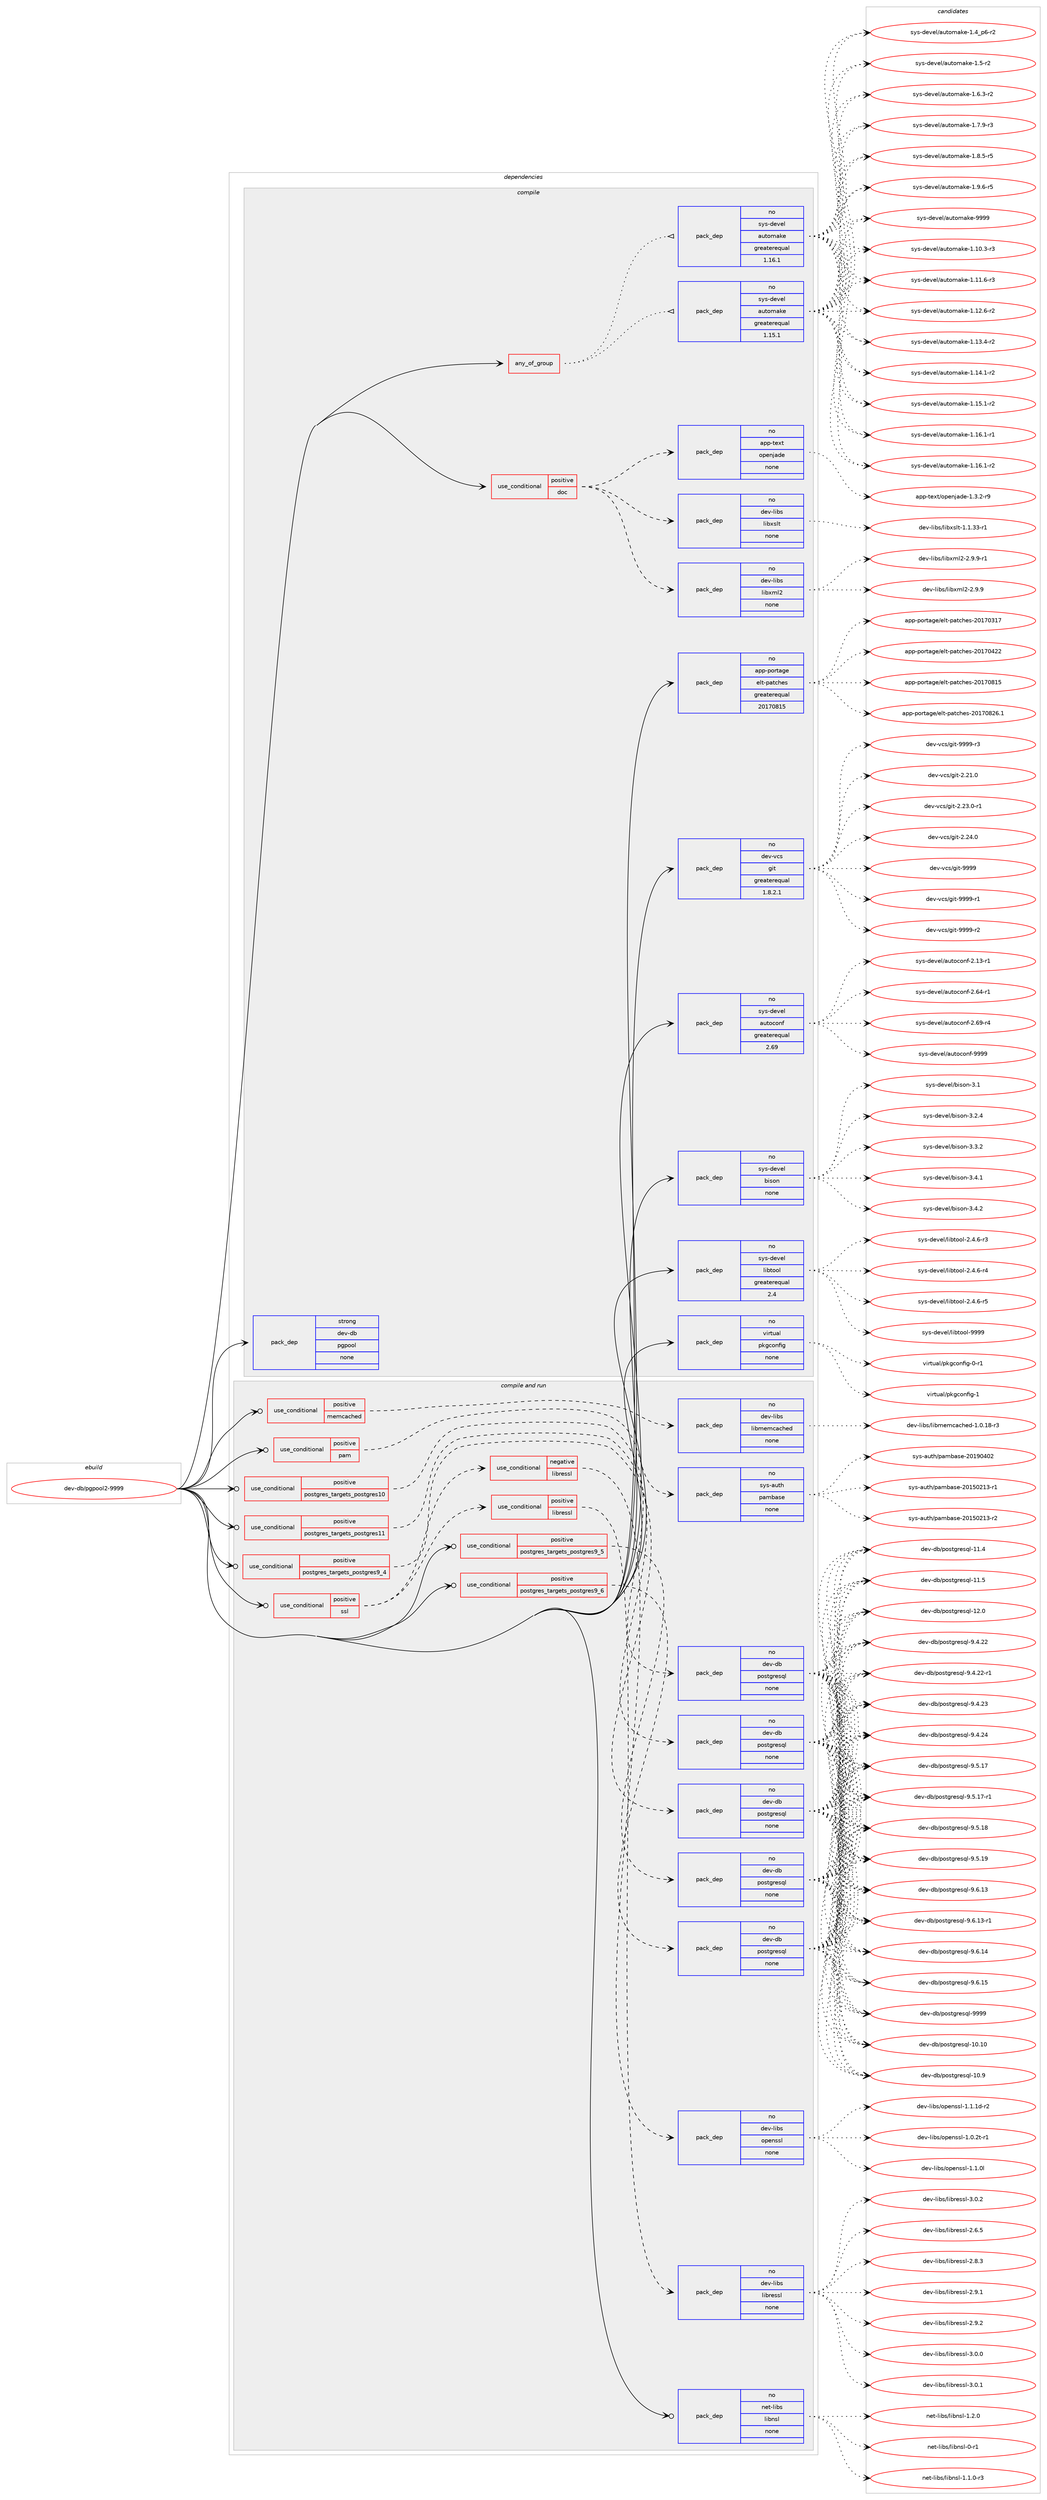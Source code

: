 digraph prolog {

# *************
# Graph options
# *************

newrank=true;
concentrate=true;
compound=true;
graph [rankdir=LR,fontname=Helvetica,fontsize=10,ranksep=1.5];#, ranksep=2.5, nodesep=0.2];
edge  [arrowhead=vee];
node  [fontname=Helvetica,fontsize=10];

# **********
# The ebuild
# **********

subgraph cluster_leftcol {
color=gray;
rank=same;
label=<<i>ebuild</i>>;
id [label="dev-db/pgpool2-9999", color=red, width=4, href="../dev-db/pgpool2-9999.svg"];
}

# ****************
# The dependencies
# ****************

subgraph cluster_midcol {
color=gray;
label=<<i>dependencies</i>>;
subgraph cluster_compile {
fillcolor="#eeeeee";
style=filled;
label=<<i>compile</i>>;
subgraph any9360 {
dependency521648 [label=<<TABLE BORDER="0" CELLBORDER="1" CELLSPACING="0" CELLPADDING="4"><TR><TD CELLPADDING="10">any_of_group</TD></TR></TABLE>>, shape=none, color=red];subgraph pack388401 {
dependency521649 [label=<<TABLE BORDER="0" CELLBORDER="1" CELLSPACING="0" CELLPADDING="4" WIDTH="220"><TR><TD ROWSPAN="6" CELLPADDING="30">pack_dep</TD></TR><TR><TD WIDTH="110">no</TD></TR><TR><TD>sys-devel</TD></TR><TR><TD>automake</TD></TR><TR><TD>greaterequal</TD></TR><TR><TD>1.16.1</TD></TR></TABLE>>, shape=none, color=blue];
}
dependency521648:e -> dependency521649:w [weight=20,style="dotted",arrowhead="oinv"];
subgraph pack388402 {
dependency521650 [label=<<TABLE BORDER="0" CELLBORDER="1" CELLSPACING="0" CELLPADDING="4" WIDTH="220"><TR><TD ROWSPAN="6" CELLPADDING="30">pack_dep</TD></TR><TR><TD WIDTH="110">no</TD></TR><TR><TD>sys-devel</TD></TR><TR><TD>automake</TD></TR><TR><TD>greaterequal</TD></TR><TR><TD>1.15.1</TD></TR></TABLE>>, shape=none, color=blue];
}
dependency521648:e -> dependency521650:w [weight=20,style="dotted",arrowhead="oinv"];
}
id:e -> dependency521648:w [weight=20,style="solid",arrowhead="vee"];
subgraph cond123530 {
dependency521651 [label=<<TABLE BORDER="0" CELLBORDER="1" CELLSPACING="0" CELLPADDING="4"><TR><TD ROWSPAN="3" CELLPADDING="10">use_conditional</TD></TR><TR><TD>positive</TD></TR><TR><TD>doc</TD></TR></TABLE>>, shape=none, color=red];
subgraph pack388403 {
dependency521652 [label=<<TABLE BORDER="0" CELLBORDER="1" CELLSPACING="0" CELLPADDING="4" WIDTH="220"><TR><TD ROWSPAN="6" CELLPADDING="30">pack_dep</TD></TR><TR><TD WIDTH="110">no</TD></TR><TR><TD>app-text</TD></TR><TR><TD>openjade</TD></TR><TR><TD>none</TD></TR><TR><TD></TD></TR></TABLE>>, shape=none, color=blue];
}
dependency521651:e -> dependency521652:w [weight=20,style="dashed",arrowhead="vee"];
subgraph pack388404 {
dependency521653 [label=<<TABLE BORDER="0" CELLBORDER="1" CELLSPACING="0" CELLPADDING="4" WIDTH="220"><TR><TD ROWSPAN="6" CELLPADDING="30">pack_dep</TD></TR><TR><TD WIDTH="110">no</TD></TR><TR><TD>dev-libs</TD></TR><TR><TD>libxml2</TD></TR><TR><TD>none</TD></TR><TR><TD></TD></TR></TABLE>>, shape=none, color=blue];
}
dependency521651:e -> dependency521653:w [weight=20,style="dashed",arrowhead="vee"];
subgraph pack388405 {
dependency521654 [label=<<TABLE BORDER="0" CELLBORDER="1" CELLSPACING="0" CELLPADDING="4" WIDTH="220"><TR><TD ROWSPAN="6" CELLPADDING="30">pack_dep</TD></TR><TR><TD WIDTH="110">no</TD></TR><TR><TD>dev-libs</TD></TR><TR><TD>libxslt</TD></TR><TR><TD>none</TD></TR><TR><TD></TD></TR></TABLE>>, shape=none, color=blue];
}
dependency521651:e -> dependency521654:w [weight=20,style="dashed",arrowhead="vee"];
}
id:e -> dependency521651:w [weight=20,style="solid",arrowhead="vee"];
subgraph pack388406 {
dependency521655 [label=<<TABLE BORDER="0" CELLBORDER="1" CELLSPACING="0" CELLPADDING="4" WIDTH="220"><TR><TD ROWSPAN="6" CELLPADDING="30">pack_dep</TD></TR><TR><TD WIDTH="110">no</TD></TR><TR><TD>app-portage</TD></TR><TR><TD>elt-patches</TD></TR><TR><TD>greaterequal</TD></TR><TR><TD>20170815</TD></TR></TABLE>>, shape=none, color=blue];
}
id:e -> dependency521655:w [weight=20,style="solid",arrowhead="vee"];
subgraph pack388407 {
dependency521656 [label=<<TABLE BORDER="0" CELLBORDER="1" CELLSPACING="0" CELLPADDING="4" WIDTH="220"><TR><TD ROWSPAN="6" CELLPADDING="30">pack_dep</TD></TR><TR><TD WIDTH="110">no</TD></TR><TR><TD>dev-vcs</TD></TR><TR><TD>git</TD></TR><TR><TD>greaterequal</TD></TR><TR><TD>1.8.2.1</TD></TR></TABLE>>, shape=none, color=blue];
}
id:e -> dependency521656:w [weight=20,style="solid",arrowhead="vee"];
subgraph pack388408 {
dependency521657 [label=<<TABLE BORDER="0" CELLBORDER="1" CELLSPACING="0" CELLPADDING="4" WIDTH="220"><TR><TD ROWSPAN="6" CELLPADDING="30">pack_dep</TD></TR><TR><TD WIDTH="110">no</TD></TR><TR><TD>sys-devel</TD></TR><TR><TD>autoconf</TD></TR><TR><TD>greaterequal</TD></TR><TR><TD>2.69</TD></TR></TABLE>>, shape=none, color=blue];
}
id:e -> dependency521657:w [weight=20,style="solid",arrowhead="vee"];
subgraph pack388409 {
dependency521658 [label=<<TABLE BORDER="0" CELLBORDER="1" CELLSPACING="0" CELLPADDING="4" WIDTH="220"><TR><TD ROWSPAN="6" CELLPADDING="30">pack_dep</TD></TR><TR><TD WIDTH="110">no</TD></TR><TR><TD>sys-devel</TD></TR><TR><TD>bison</TD></TR><TR><TD>none</TD></TR><TR><TD></TD></TR></TABLE>>, shape=none, color=blue];
}
id:e -> dependency521658:w [weight=20,style="solid",arrowhead="vee"];
subgraph pack388410 {
dependency521659 [label=<<TABLE BORDER="0" CELLBORDER="1" CELLSPACING="0" CELLPADDING="4" WIDTH="220"><TR><TD ROWSPAN="6" CELLPADDING="30">pack_dep</TD></TR><TR><TD WIDTH="110">no</TD></TR><TR><TD>sys-devel</TD></TR><TR><TD>libtool</TD></TR><TR><TD>greaterequal</TD></TR><TR><TD>2.4</TD></TR></TABLE>>, shape=none, color=blue];
}
id:e -> dependency521659:w [weight=20,style="solid",arrowhead="vee"];
subgraph pack388411 {
dependency521660 [label=<<TABLE BORDER="0" CELLBORDER="1" CELLSPACING="0" CELLPADDING="4" WIDTH="220"><TR><TD ROWSPAN="6" CELLPADDING="30">pack_dep</TD></TR><TR><TD WIDTH="110">no</TD></TR><TR><TD>virtual</TD></TR><TR><TD>pkgconfig</TD></TR><TR><TD>none</TD></TR><TR><TD></TD></TR></TABLE>>, shape=none, color=blue];
}
id:e -> dependency521660:w [weight=20,style="solid",arrowhead="vee"];
subgraph pack388412 {
dependency521661 [label=<<TABLE BORDER="0" CELLBORDER="1" CELLSPACING="0" CELLPADDING="4" WIDTH="220"><TR><TD ROWSPAN="6" CELLPADDING="30">pack_dep</TD></TR><TR><TD WIDTH="110">strong</TD></TR><TR><TD>dev-db</TD></TR><TR><TD>pgpool</TD></TR><TR><TD>none</TD></TR><TR><TD></TD></TR></TABLE>>, shape=none, color=blue];
}
id:e -> dependency521661:w [weight=20,style="solid",arrowhead="vee"];
}
subgraph cluster_compileandrun {
fillcolor="#eeeeee";
style=filled;
label=<<i>compile and run</i>>;
subgraph cond123531 {
dependency521662 [label=<<TABLE BORDER="0" CELLBORDER="1" CELLSPACING="0" CELLPADDING="4"><TR><TD ROWSPAN="3" CELLPADDING="10">use_conditional</TD></TR><TR><TD>positive</TD></TR><TR><TD>memcached</TD></TR></TABLE>>, shape=none, color=red];
subgraph pack388413 {
dependency521663 [label=<<TABLE BORDER="0" CELLBORDER="1" CELLSPACING="0" CELLPADDING="4" WIDTH="220"><TR><TD ROWSPAN="6" CELLPADDING="30">pack_dep</TD></TR><TR><TD WIDTH="110">no</TD></TR><TR><TD>dev-libs</TD></TR><TR><TD>libmemcached</TD></TR><TR><TD>none</TD></TR><TR><TD></TD></TR></TABLE>>, shape=none, color=blue];
}
dependency521662:e -> dependency521663:w [weight=20,style="dashed",arrowhead="vee"];
}
id:e -> dependency521662:w [weight=20,style="solid",arrowhead="odotvee"];
subgraph cond123532 {
dependency521664 [label=<<TABLE BORDER="0" CELLBORDER="1" CELLSPACING="0" CELLPADDING="4"><TR><TD ROWSPAN="3" CELLPADDING="10">use_conditional</TD></TR><TR><TD>positive</TD></TR><TR><TD>pam</TD></TR></TABLE>>, shape=none, color=red];
subgraph pack388414 {
dependency521665 [label=<<TABLE BORDER="0" CELLBORDER="1" CELLSPACING="0" CELLPADDING="4" WIDTH="220"><TR><TD ROWSPAN="6" CELLPADDING="30">pack_dep</TD></TR><TR><TD WIDTH="110">no</TD></TR><TR><TD>sys-auth</TD></TR><TR><TD>pambase</TD></TR><TR><TD>none</TD></TR><TR><TD></TD></TR></TABLE>>, shape=none, color=blue];
}
dependency521664:e -> dependency521665:w [weight=20,style="dashed",arrowhead="vee"];
}
id:e -> dependency521664:w [weight=20,style="solid",arrowhead="odotvee"];
subgraph cond123533 {
dependency521666 [label=<<TABLE BORDER="0" CELLBORDER="1" CELLSPACING="0" CELLPADDING="4"><TR><TD ROWSPAN="3" CELLPADDING="10">use_conditional</TD></TR><TR><TD>positive</TD></TR><TR><TD>postgres_targets_postgres10</TD></TR></TABLE>>, shape=none, color=red];
subgraph pack388415 {
dependency521667 [label=<<TABLE BORDER="0" CELLBORDER="1" CELLSPACING="0" CELLPADDING="4" WIDTH="220"><TR><TD ROWSPAN="6" CELLPADDING="30">pack_dep</TD></TR><TR><TD WIDTH="110">no</TD></TR><TR><TD>dev-db</TD></TR><TR><TD>postgresql</TD></TR><TR><TD>none</TD></TR><TR><TD></TD></TR></TABLE>>, shape=none, color=blue];
}
dependency521666:e -> dependency521667:w [weight=20,style="dashed",arrowhead="vee"];
}
id:e -> dependency521666:w [weight=20,style="solid",arrowhead="odotvee"];
subgraph cond123534 {
dependency521668 [label=<<TABLE BORDER="0" CELLBORDER="1" CELLSPACING="0" CELLPADDING="4"><TR><TD ROWSPAN="3" CELLPADDING="10">use_conditional</TD></TR><TR><TD>positive</TD></TR><TR><TD>postgres_targets_postgres11</TD></TR></TABLE>>, shape=none, color=red];
subgraph pack388416 {
dependency521669 [label=<<TABLE BORDER="0" CELLBORDER="1" CELLSPACING="0" CELLPADDING="4" WIDTH="220"><TR><TD ROWSPAN="6" CELLPADDING="30">pack_dep</TD></TR><TR><TD WIDTH="110">no</TD></TR><TR><TD>dev-db</TD></TR><TR><TD>postgresql</TD></TR><TR><TD>none</TD></TR><TR><TD></TD></TR></TABLE>>, shape=none, color=blue];
}
dependency521668:e -> dependency521669:w [weight=20,style="dashed",arrowhead="vee"];
}
id:e -> dependency521668:w [weight=20,style="solid",arrowhead="odotvee"];
subgraph cond123535 {
dependency521670 [label=<<TABLE BORDER="0" CELLBORDER="1" CELLSPACING="0" CELLPADDING="4"><TR><TD ROWSPAN="3" CELLPADDING="10">use_conditional</TD></TR><TR><TD>positive</TD></TR><TR><TD>postgres_targets_postgres9_4</TD></TR></TABLE>>, shape=none, color=red];
subgraph pack388417 {
dependency521671 [label=<<TABLE BORDER="0" CELLBORDER="1" CELLSPACING="0" CELLPADDING="4" WIDTH="220"><TR><TD ROWSPAN="6" CELLPADDING="30">pack_dep</TD></TR><TR><TD WIDTH="110">no</TD></TR><TR><TD>dev-db</TD></TR><TR><TD>postgresql</TD></TR><TR><TD>none</TD></TR><TR><TD></TD></TR></TABLE>>, shape=none, color=blue];
}
dependency521670:e -> dependency521671:w [weight=20,style="dashed",arrowhead="vee"];
}
id:e -> dependency521670:w [weight=20,style="solid",arrowhead="odotvee"];
subgraph cond123536 {
dependency521672 [label=<<TABLE BORDER="0" CELLBORDER="1" CELLSPACING="0" CELLPADDING="4"><TR><TD ROWSPAN="3" CELLPADDING="10">use_conditional</TD></TR><TR><TD>positive</TD></TR><TR><TD>postgres_targets_postgres9_5</TD></TR></TABLE>>, shape=none, color=red];
subgraph pack388418 {
dependency521673 [label=<<TABLE BORDER="0" CELLBORDER="1" CELLSPACING="0" CELLPADDING="4" WIDTH="220"><TR><TD ROWSPAN="6" CELLPADDING="30">pack_dep</TD></TR><TR><TD WIDTH="110">no</TD></TR><TR><TD>dev-db</TD></TR><TR><TD>postgresql</TD></TR><TR><TD>none</TD></TR><TR><TD></TD></TR></TABLE>>, shape=none, color=blue];
}
dependency521672:e -> dependency521673:w [weight=20,style="dashed",arrowhead="vee"];
}
id:e -> dependency521672:w [weight=20,style="solid",arrowhead="odotvee"];
subgraph cond123537 {
dependency521674 [label=<<TABLE BORDER="0" CELLBORDER="1" CELLSPACING="0" CELLPADDING="4"><TR><TD ROWSPAN="3" CELLPADDING="10">use_conditional</TD></TR><TR><TD>positive</TD></TR><TR><TD>postgres_targets_postgres9_6</TD></TR></TABLE>>, shape=none, color=red];
subgraph pack388419 {
dependency521675 [label=<<TABLE BORDER="0" CELLBORDER="1" CELLSPACING="0" CELLPADDING="4" WIDTH="220"><TR><TD ROWSPAN="6" CELLPADDING="30">pack_dep</TD></TR><TR><TD WIDTH="110">no</TD></TR><TR><TD>dev-db</TD></TR><TR><TD>postgresql</TD></TR><TR><TD>none</TD></TR><TR><TD></TD></TR></TABLE>>, shape=none, color=blue];
}
dependency521674:e -> dependency521675:w [weight=20,style="dashed",arrowhead="vee"];
}
id:e -> dependency521674:w [weight=20,style="solid",arrowhead="odotvee"];
subgraph cond123538 {
dependency521676 [label=<<TABLE BORDER="0" CELLBORDER="1" CELLSPACING="0" CELLPADDING="4"><TR><TD ROWSPAN="3" CELLPADDING="10">use_conditional</TD></TR><TR><TD>positive</TD></TR><TR><TD>ssl</TD></TR></TABLE>>, shape=none, color=red];
subgraph cond123539 {
dependency521677 [label=<<TABLE BORDER="0" CELLBORDER="1" CELLSPACING="0" CELLPADDING="4"><TR><TD ROWSPAN="3" CELLPADDING="10">use_conditional</TD></TR><TR><TD>negative</TD></TR><TR><TD>libressl</TD></TR></TABLE>>, shape=none, color=red];
subgraph pack388420 {
dependency521678 [label=<<TABLE BORDER="0" CELLBORDER="1" CELLSPACING="0" CELLPADDING="4" WIDTH="220"><TR><TD ROWSPAN="6" CELLPADDING="30">pack_dep</TD></TR><TR><TD WIDTH="110">no</TD></TR><TR><TD>dev-libs</TD></TR><TR><TD>openssl</TD></TR><TR><TD>none</TD></TR><TR><TD></TD></TR></TABLE>>, shape=none, color=blue];
}
dependency521677:e -> dependency521678:w [weight=20,style="dashed",arrowhead="vee"];
}
dependency521676:e -> dependency521677:w [weight=20,style="dashed",arrowhead="vee"];
subgraph cond123540 {
dependency521679 [label=<<TABLE BORDER="0" CELLBORDER="1" CELLSPACING="0" CELLPADDING="4"><TR><TD ROWSPAN="3" CELLPADDING="10">use_conditional</TD></TR><TR><TD>positive</TD></TR><TR><TD>libressl</TD></TR></TABLE>>, shape=none, color=red];
subgraph pack388421 {
dependency521680 [label=<<TABLE BORDER="0" CELLBORDER="1" CELLSPACING="0" CELLPADDING="4" WIDTH="220"><TR><TD ROWSPAN="6" CELLPADDING="30">pack_dep</TD></TR><TR><TD WIDTH="110">no</TD></TR><TR><TD>dev-libs</TD></TR><TR><TD>libressl</TD></TR><TR><TD>none</TD></TR><TR><TD></TD></TR></TABLE>>, shape=none, color=blue];
}
dependency521679:e -> dependency521680:w [weight=20,style="dashed",arrowhead="vee"];
}
dependency521676:e -> dependency521679:w [weight=20,style="dashed",arrowhead="vee"];
}
id:e -> dependency521676:w [weight=20,style="solid",arrowhead="odotvee"];
subgraph pack388422 {
dependency521681 [label=<<TABLE BORDER="0" CELLBORDER="1" CELLSPACING="0" CELLPADDING="4" WIDTH="220"><TR><TD ROWSPAN="6" CELLPADDING="30">pack_dep</TD></TR><TR><TD WIDTH="110">no</TD></TR><TR><TD>net-libs</TD></TR><TR><TD>libnsl</TD></TR><TR><TD>none</TD></TR><TR><TD></TD></TR></TABLE>>, shape=none, color=blue];
}
id:e -> dependency521681:w [weight=20,style="solid",arrowhead="odotvee"];
}
subgraph cluster_run {
fillcolor="#eeeeee";
style=filled;
label=<<i>run</i>>;
}
}

# **************
# The candidates
# **************

subgraph cluster_choices {
rank=same;
color=gray;
label=<<i>candidates</i>>;

subgraph choice388401 {
color=black;
nodesep=1;
choice11512111545100101118101108479711711611110997107101454946494846514511451 [label="sys-devel/automake-1.10.3-r3", color=red, width=4,href="../sys-devel/automake-1.10.3-r3.svg"];
choice11512111545100101118101108479711711611110997107101454946494946544511451 [label="sys-devel/automake-1.11.6-r3", color=red, width=4,href="../sys-devel/automake-1.11.6-r3.svg"];
choice11512111545100101118101108479711711611110997107101454946495046544511450 [label="sys-devel/automake-1.12.6-r2", color=red, width=4,href="../sys-devel/automake-1.12.6-r2.svg"];
choice11512111545100101118101108479711711611110997107101454946495146524511450 [label="sys-devel/automake-1.13.4-r2", color=red, width=4,href="../sys-devel/automake-1.13.4-r2.svg"];
choice11512111545100101118101108479711711611110997107101454946495246494511450 [label="sys-devel/automake-1.14.1-r2", color=red, width=4,href="../sys-devel/automake-1.14.1-r2.svg"];
choice11512111545100101118101108479711711611110997107101454946495346494511450 [label="sys-devel/automake-1.15.1-r2", color=red, width=4,href="../sys-devel/automake-1.15.1-r2.svg"];
choice11512111545100101118101108479711711611110997107101454946495446494511449 [label="sys-devel/automake-1.16.1-r1", color=red, width=4,href="../sys-devel/automake-1.16.1-r1.svg"];
choice11512111545100101118101108479711711611110997107101454946495446494511450 [label="sys-devel/automake-1.16.1-r2", color=red, width=4,href="../sys-devel/automake-1.16.1-r2.svg"];
choice115121115451001011181011084797117116111109971071014549465295112544511450 [label="sys-devel/automake-1.4_p6-r2", color=red, width=4,href="../sys-devel/automake-1.4_p6-r2.svg"];
choice11512111545100101118101108479711711611110997107101454946534511450 [label="sys-devel/automake-1.5-r2", color=red, width=4,href="../sys-devel/automake-1.5-r2.svg"];
choice115121115451001011181011084797117116111109971071014549465446514511450 [label="sys-devel/automake-1.6.3-r2", color=red, width=4,href="../sys-devel/automake-1.6.3-r2.svg"];
choice115121115451001011181011084797117116111109971071014549465546574511451 [label="sys-devel/automake-1.7.9-r3", color=red, width=4,href="../sys-devel/automake-1.7.9-r3.svg"];
choice115121115451001011181011084797117116111109971071014549465646534511453 [label="sys-devel/automake-1.8.5-r5", color=red, width=4,href="../sys-devel/automake-1.8.5-r5.svg"];
choice115121115451001011181011084797117116111109971071014549465746544511453 [label="sys-devel/automake-1.9.6-r5", color=red, width=4,href="../sys-devel/automake-1.9.6-r5.svg"];
choice115121115451001011181011084797117116111109971071014557575757 [label="sys-devel/automake-9999", color=red, width=4,href="../sys-devel/automake-9999.svg"];
dependency521649:e -> choice11512111545100101118101108479711711611110997107101454946494846514511451:w [style=dotted,weight="100"];
dependency521649:e -> choice11512111545100101118101108479711711611110997107101454946494946544511451:w [style=dotted,weight="100"];
dependency521649:e -> choice11512111545100101118101108479711711611110997107101454946495046544511450:w [style=dotted,weight="100"];
dependency521649:e -> choice11512111545100101118101108479711711611110997107101454946495146524511450:w [style=dotted,weight="100"];
dependency521649:e -> choice11512111545100101118101108479711711611110997107101454946495246494511450:w [style=dotted,weight="100"];
dependency521649:e -> choice11512111545100101118101108479711711611110997107101454946495346494511450:w [style=dotted,weight="100"];
dependency521649:e -> choice11512111545100101118101108479711711611110997107101454946495446494511449:w [style=dotted,weight="100"];
dependency521649:e -> choice11512111545100101118101108479711711611110997107101454946495446494511450:w [style=dotted,weight="100"];
dependency521649:e -> choice115121115451001011181011084797117116111109971071014549465295112544511450:w [style=dotted,weight="100"];
dependency521649:e -> choice11512111545100101118101108479711711611110997107101454946534511450:w [style=dotted,weight="100"];
dependency521649:e -> choice115121115451001011181011084797117116111109971071014549465446514511450:w [style=dotted,weight="100"];
dependency521649:e -> choice115121115451001011181011084797117116111109971071014549465546574511451:w [style=dotted,weight="100"];
dependency521649:e -> choice115121115451001011181011084797117116111109971071014549465646534511453:w [style=dotted,weight="100"];
dependency521649:e -> choice115121115451001011181011084797117116111109971071014549465746544511453:w [style=dotted,weight="100"];
dependency521649:e -> choice115121115451001011181011084797117116111109971071014557575757:w [style=dotted,weight="100"];
}
subgraph choice388402 {
color=black;
nodesep=1;
choice11512111545100101118101108479711711611110997107101454946494846514511451 [label="sys-devel/automake-1.10.3-r3", color=red, width=4,href="../sys-devel/automake-1.10.3-r3.svg"];
choice11512111545100101118101108479711711611110997107101454946494946544511451 [label="sys-devel/automake-1.11.6-r3", color=red, width=4,href="../sys-devel/automake-1.11.6-r3.svg"];
choice11512111545100101118101108479711711611110997107101454946495046544511450 [label="sys-devel/automake-1.12.6-r2", color=red, width=4,href="../sys-devel/automake-1.12.6-r2.svg"];
choice11512111545100101118101108479711711611110997107101454946495146524511450 [label="sys-devel/automake-1.13.4-r2", color=red, width=4,href="../sys-devel/automake-1.13.4-r2.svg"];
choice11512111545100101118101108479711711611110997107101454946495246494511450 [label="sys-devel/automake-1.14.1-r2", color=red, width=4,href="../sys-devel/automake-1.14.1-r2.svg"];
choice11512111545100101118101108479711711611110997107101454946495346494511450 [label="sys-devel/automake-1.15.1-r2", color=red, width=4,href="../sys-devel/automake-1.15.1-r2.svg"];
choice11512111545100101118101108479711711611110997107101454946495446494511449 [label="sys-devel/automake-1.16.1-r1", color=red, width=4,href="../sys-devel/automake-1.16.1-r1.svg"];
choice11512111545100101118101108479711711611110997107101454946495446494511450 [label="sys-devel/automake-1.16.1-r2", color=red, width=4,href="../sys-devel/automake-1.16.1-r2.svg"];
choice115121115451001011181011084797117116111109971071014549465295112544511450 [label="sys-devel/automake-1.4_p6-r2", color=red, width=4,href="../sys-devel/automake-1.4_p6-r2.svg"];
choice11512111545100101118101108479711711611110997107101454946534511450 [label="sys-devel/automake-1.5-r2", color=red, width=4,href="../sys-devel/automake-1.5-r2.svg"];
choice115121115451001011181011084797117116111109971071014549465446514511450 [label="sys-devel/automake-1.6.3-r2", color=red, width=4,href="../sys-devel/automake-1.6.3-r2.svg"];
choice115121115451001011181011084797117116111109971071014549465546574511451 [label="sys-devel/automake-1.7.9-r3", color=red, width=4,href="../sys-devel/automake-1.7.9-r3.svg"];
choice115121115451001011181011084797117116111109971071014549465646534511453 [label="sys-devel/automake-1.8.5-r5", color=red, width=4,href="../sys-devel/automake-1.8.5-r5.svg"];
choice115121115451001011181011084797117116111109971071014549465746544511453 [label="sys-devel/automake-1.9.6-r5", color=red, width=4,href="../sys-devel/automake-1.9.6-r5.svg"];
choice115121115451001011181011084797117116111109971071014557575757 [label="sys-devel/automake-9999", color=red, width=4,href="../sys-devel/automake-9999.svg"];
dependency521650:e -> choice11512111545100101118101108479711711611110997107101454946494846514511451:w [style=dotted,weight="100"];
dependency521650:e -> choice11512111545100101118101108479711711611110997107101454946494946544511451:w [style=dotted,weight="100"];
dependency521650:e -> choice11512111545100101118101108479711711611110997107101454946495046544511450:w [style=dotted,weight="100"];
dependency521650:e -> choice11512111545100101118101108479711711611110997107101454946495146524511450:w [style=dotted,weight="100"];
dependency521650:e -> choice11512111545100101118101108479711711611110997107101454946495246494511450:w [style=dotted,weight="100"];
dependency521650:e -> choice11512111545100101118101108479711711611110997107101454946495346494511450:w [style=dotted,weight="100"];
dependency521650:e -> choice11512111545100101118101108479711711611110997107101454946495446494511449:w [style=dotted,weight="100"];
dependency521650:e -> choice11512111545100101118101108479711711611110997107101454946495446494511450:w [style=dotted,weight="100"];
dependency521650:e -> choice115121115451001011181011084797117116111109971071014549465295112544511450:w [style=dotted,weight="100"];
dependency521650:e -> choice11512111545100101118101108479711711611110997107101454946534511450:w [style=dotted,weight="100"];
dependency521650:e -> choice115121115451001011181011084797117116111109971071014549465446514511450:w [style=dotted,weight="100"];
dependency521650:e -> choice115121115451001011181011084797117116111109971071014549465546574511451:w [style=dotted,weight="100"];
dependency521650:e -> choice115121115451001011181011084797117116111109971071014549465646534511453:w [style=dotted,weight="100"];
dependency521650:e -> choice115121115451001011181011084797117116111109971071014549465746544511453:w [style=dotted,weight="100"];
dependency521650:e -> choice115121115451001011181011084797117116111109971071014557575757:w [style=dotted,weight="100"];
}
subgraph choice388403 {
color=black;
nodesep=1;
choice971121124511610112011647111112101110106971001014549465146504511457 [label="app-text/openjade-1.3.2-r9", color=red, width=4,href="../app-text/openjade-1.3.2-r9.svg"];
dependency521652:e -> choice971121124511610112011647111112101110106971001014549465146504511457:w [style=dotted,weight="100"];
}
subgraph choice388404 {
color=black;
nodesep=1;
choice1001011184510810598115471081059812010910850455046574657 [label="dev-libs/libxml2-2.9.9", color=red, width=4,href="../dev-libs/libxml2-2.9.9.svg"];
choice10010111845108105981154710810598120109108504550465746574511449 [label="dev-libs/libxml2-2.9.9-r1", color=red, width=4,href="../dev-libs/libxml2-2.9.9-r1.svg"];
dependency521653:e -> choice1001011184510810598115471081059812010910850455046574657:w [style=dotted,weight="100"];
dependency521653:e -> choice10010111845108105981154710810598120109108504550465746574511449:w [style=dotted,weight="100"];
}
subgraph choice388405 {
color=black;
nodesep=1;
choice10010111845108105981154710810598120115108116454946494651514511449 [label="dev-libs/libxslt-1.1.33-r1", color=red, width=4,href="../dev-libs/libxslt-1.1.33-r1.svg"];
dependency521654:e -> choice10010111845108105981154710810598120115108116454946494651514511449:w [style=dotted,weight="100"];
}
subgraph choice388406 {
color=black;
nodesep=1;
choice97112112451121111141169710310147101108116451129711699104101115455048495548514955 [label="app-portage/elt-patches-20170317", color=red, width=4,href="../app-portage/elt-patches-20170317.svg"];
choice97112112451121111141169710310147101108116451129711699104101115455048495548525050 [label="app-portage/elt-patches-20170422", color=red, width=4,href="../app-portage/elt-patches-20170422.svg"];
choice97112112451121111141169710310147101108116451129711699104101115455048495548564953 [label="app-portage/elt-patches-20170815", color=red, width=4,href="../app-portage/elt-patches-20170815.svg"];
choice971121124511211111411697103101471011081164511297116991041011154550484955485650544649 [label="app-portage/elt-patches-20170826.1", color=red, width=4,href="../app-portage/elt-patches-20170826.1.svg"];
dependency521655:e -> choice97112112451121111141169710310147101108116451129711699104101115455048495548514955:w [style=dotted,weight="100"];
dependency521655:e -> choice97112112451121111141169710310147101108116451129711699104101115455048495548525050:w [style=dotted,weight="100"];
dependency521655:e -> choice97112112451121111141169710310147101108116451129711699104101115455048495548564953:w [style=dotted,weight="100"];
dependency521655:e -> choice971121124511211111411697103101471011081164511297116991041011154550484955485650544649:w [style=dotted,weight="100"];
}
subgraph choice388407 {
color=black;
nodesep=1;
choice10010111845118991154710310511645504650494648 [label="dev-vcs/git-2.21.0", color=red, width=4,href="../dev-vcs/git-2.21.0.svg"];
choice100101118451189911547103105116455046505146484511449 [label="dev-vcs/git-2.23.0-r1", color=red, width=4,href="../dev-vcs/git-2.23.0-r1.svg"];
choice10010111845118991154710310511645504650524648 [label="dev-vcs/git-2.24.0", color=red, width=4,href="../dev-vcs/git-2.24.0.svg"];
choice1001011184511899115471031051164557575757 [label="dev-vcs/git-9999", color=red, width=4,href="../dev-vcs/git-9999.svg"];
choice10010111845118991154710310511645575757574511449 [label="dev-vcs/git-9999-r1", color=red, width=4,href="../dev-vcs/git-9999-r1.svg"];
choice10010111845118991154710310511645575757574511450 [label="dev-vcs/git-9999-r2", color=red, width=4,href="../dev-vcs/git-9999-r2.svg"];
choice10010111845118991154710310511645575757574511451 [label="dev-vcs/git-9999-r3", color=red, width=4,href="../dev-vcs/git-9999-r3.svg"];
dependency521656:e -> choice10010111845118991154710310511645504650494648:w [style=dotted,weight="100"];
dependency521656:e -> choice100101118451189911547103105116455046505146484511449:w [style=dotted,weight="100"];
dependency521656:e -> choice10010111845118991154710310511645504650524648:w [style=dotted,weight="100"];
dependency521656:e -> choice1001011184511899115471031051164557575757:w [style=dotted,weight="100"];
dependency521656:e -> choice10010111845118991154710310511645575757574511449:w [style=dotted,weight="100"];
dependency521656:e -> choice10010111845118991154710310511645575757574511450:w [style=dotted,weight="100"];
dependency521656:e -> choice10010111845118991154710310511645575757574511451:w [style=dotted,weight="100"];
}
subgraph choice388408 {
color=black;
nodesep=1;
choice1151211154510010111810110847971171161119911111010245504649514511449 [label="sys-devel/autoconf-2.13-r1", color=red, width=4,href="../sys-devel/autoconf-2.13-r1.svg"];
choice1151211154510010111810110847971171161119911111010245504654524511449 [label="sys-devel/autoconf-2.64-r1", color=red, width=4,href="../sys-devel/autoconf-2.64-r1.svg"];
choice1151211154510010111810110847971171161119911111010245504654574511452 [label="sys-devel/autoconf-2.69-r4", color=red, width=4,href="../sys-devel/autoconf-2.69-r4.svg"];
choice115121115451001011181011084797117116111991111101024557575757 [label="sys-devel/autoconf-9999", color=red, width=4,href="../sys-devel/autoconf-9999.svg"];
dependency521657:e -> choice1151211154510010111810110847971171161119911111010245504649514511449:w [style=dotted,weight="100"];
dependency521657:e -> choice1151211154510010111810110847971171161119911111010245504654524511449:w [style=dotted,weight="100"];
dependency521657:e -> choice1151211154510010111810110847971171161119911111010245504654574511452:w [style=dotted,weight="100"];
dependency521657:e -> choice115121115451001011181011084797117116111991111101024557575757:w [style=dotted,weight="100"];
}
subgraph choice388409 {
color=black;
nodesep=1;
choice11512111545100101118101108479810511511111045514649 [label="sys-devel/bison-3.1", color=red, width=4,href="../sys-devel/bison-3.1.svg"];
choice115121115451001011181011084798105115111110455146504652 [label="sys-devel/bison-3.2.4", color=red, width=4,href="../sys-devel/bison-3.2.4.svg"];
choice115121115451001011181011084798105115111110455146514650 [label="sys-devel/bison-3.3.2", color=red, width=4,href="../sys-devel/bison-3.3.2.svg"];
choice115121115451001011181011084798105115111110455146524649 [label="sys-devel/bison-3.4.1", color=red, width=4,href="../sys-devel/bison-3.4.1.svg"];
choice115121115451001011181011084798105115111110455146524650 [label="sys-devel/bison-3.4.2", color=red, width=4,href="../sys-devel/bison-3.4.2.svg"];
dependency521658:e -> choice11512111545100101118101108479810511511111045514649:w [style=dotted,weight="100"];
dependency521658:e -> choice115121115451001011181011084798105115111110455146504652:w [style=dotted,weight="100"];
dependency521658:e -> choice115121115451001011181011084798105115111110455146514650:w [style=dotted,weight="100"];
dependency521658:e -> choice115121115451001011181011084798105115111110455146524649:w [style=dotted,weight="100"];
dependency521658:e -> choice115121115451001011181011084798105115111110455146524650:w [style=dotted,weight="100"];
}
subgraph choice388410 {
color=black;
nodesep=1;
choice1151211154510010111810110847108105981161111111084550465246544511451 [label="sys-devel/libtool-2.4.6-r3", color=red, width=4,href="../sys-devel/libtool-2.4.6-r3.svg"];
choice1151211154510010111810110847108105981161111111084550465246544511452 [label="sys-devel/libtool-2.4.6-r4", color=red, width=4,href="../sys-devel/libtool-2.4.6-r4.svg"];
choice1151211154510010111810110847108105981161111111084550465246544511453 [label="sys-devel/libtool-2.4.6-r5", color=red, width=4,href="../sys-devel/libtool-2.4.6-r5.svg"];
choice1151211154510010111810110847108105981161111111084557575757 [label="sys-devel/libtool-9999", color=red, width=4,href="../sys-devel/libtool-9999.svg"];
dependency521659:e -> choice1151211154510010111810110847108105981161111111084550465246544511451:w [style=dotted,weight="100"];
dependency521659:e -> choice1151211154510010111810110847108105981161111111084550465246544511452:w [style=dotted,weight="100"];
dependency521659:e -> choice1151211154510010111810110847108105981161111111084550465246544511453:w [style=dotted,weight="100"];
dependency521659:e -> choice1151211154510010111810110847108105981161111111084557575757:w [style=dotted,weight="100"];
}
subgraph choice388411 {
color=black;
nodesep=1;
choice11810511411611797108471121071039911111010210510345484511449 [label="virtual/pkgconfig-0-r1", color=red, width=4,href="../virtual/pkgconfig-0-r1.svg"];
choice1181051141161179710847112107103991111101021051034549 [label="virtual/pkgconfig-1", color=red, width=4,href="../virtual/pkgconfig-1.svg"];
dependency521660:e -> choice11810511411611797108471121071039911111010210510345484511449:w [style=dotted,weight="100"];
dependency521660:e -> choice1181051141161179710847112107103991111101021051034549:w [style=dotted,weight="100"];
}
subgraph choice388412 {
color=black;
nodesep=1;
}
subgraph choice388413 {
color=black;
nodesep=1;
choice10010111845108105981154710810598109101109999799104101100454946484649564511451 [label="dev-libs/libmemcached-1.0.18-r3", color=red, width=4,href="../dev-libs/libmemcached-1.0.18-r3.svg"];
dependency521663:e -> choice10010111845108105981154710810598109101109999799104101100454946484649564511451:w [style=dotted,weight="100"];
}
subgraph choice388414 {
color=black;
nodesep=1;
choice1151211154597117116104471129710998971151014550484953485049514511449 [label="sys-auth/pambase-20150213-r1", color=red, width=4,href="../sys-auth/pambase-20150213-r1.svg"];
choice1151211154597117116104471129710998971151014550484953485049514511450 [label="sys-auth/pambase-20150213-r2", color=red, width=4,href="../sys-auth/pambase-20150213-r2.svg"];
choice115121115459711711610447112971099897115101455048495748524850 [label="sys-auth/pambase-20190402", color=red, width=4,href="../sys-auth/pambase-20190402.svg"];
dependency521665:e -> choice1151211154597117116104471129710998971151014550484953485049514511449:w [style=dotted,weight="100"];
dependency521665:e -> choice1151211154597117116104471129710998971151014550484953485049514511450:w [style=dotted,weight="100"];
dependency521665:e -> choice115121115459711711610447112971099897115101455048495748524850:w [style=dotted,weight="100"];
}
subgraph choice388415 {
color=black;
nodesep=1;
choice100101118451009847112111115116103114101115113108454948464948 [label="dev-db/postgresql-10.10", color=red, width=4,href="../dev-db/postgresql-10.10.svg"];
choice1001011184510098471121111151161031141011151131084549484657 [label="dev-db/postgresql-10.9", color=red, width=4,href="../dev-db/postgresql-10.9.svg"];
choice1001011184510098471121111151161031141011151131084549494652 [label="dev-db/postgresql-11.4", color=red, width=4,href="../dev-db/postgresql-11.4.svg"];
choice1001011184510098471121111151161031141011151131084549494653 [label="dev-db/postgresql-11.5", color=red, width=4,href="../dev-db/postgresql-11.5.svg"];
choice1001011184510098471121111151161031141011151131084549504648 [label="dev-db/postgresql-12.0", color=red, width=4,href="../dev-db/postgresql-12.0.svg"];
choice10010111845100984711211111511610311410111511310845574652465050 [label="dev-db/postgresql-9.4.22", color=red, width=4,href="../dev-db/postgresql-9.4.22.svg"];
choice100101118451009847112111115116103114101115113108455746524650504511449 [label="dev-db/postgresql-9.4.22-r1", color=red, width=4,href="../dev-db/postgresql-9.4.22-r1.svg"];
choice10010111845100984711211111511610311410111511310845574652465051 [label="dev-db/postgresql-9.4.23", color=red, width=4,href="../dev-db/postgresql-9.4.23.svg"];
choice10010111845100984711211111511610311410111511310845574652465052 [label="dev-db/postgresql-9.4.24", color=red, width=4,href="../dev-db/postgresql-9.4.24.svg"];
choice10010111845100984711211111511610311410111511310845574653464955 [label="dev-db/postgresql-9.5.17", color=red, width=4,href="../dev-db/postgresql-9.5.17.svg"];
choice100101118451009847112111115116103114101115113108455746534649554511449 [label="dev-db/postgresql-9.5.17-r1", color=red, width=4,href="../dev-db/postgresql-9.5.17-r1.svg"];
choice10010111845100984711211111511610311410111511310845574653464956 [label="dev-db/postgresql-9.5.18", color=red, width=4,href="../dev-db/postgresql-9.5.18.svg"];
choice10010111845100984711211111511610311410111511310845574653464957 [label="dev-db/postgresql-9.5.19", color=red, width=4,href="../dev-db/postgresql-9.5.19.svg"];
choice10010111845100984711211111511610311410111511310845574654464951 [label="dev-db/postgresql-9.6.13", color=red, width=4,href="../dev-db/postgresql-9.6.13.svg"];
choice100101118451009847112111115116103114101115113108455746544649514511449 [label="dev-db/postgresql-9.6.13-r1", color=red, width=4,href="../dev-db/postgresql-9.6.13-r1.svg"];
choice10010111845100984711211111511610311410111511310845574654464952 [label="dev-db/postgresql-9.6.14", color=red, width=4,href="../dev-db/postgresql-9.6.14.svg"];
choice10010111845100984711211111511610311410111511310845574654464953 [label="dev-db/postgresql-9.6.15", color=red, width=4,href="../dev-db/postgresql-9.6.15.svg"];
choice1001011184510098471121111151161031141011151131084557575757 [label="dev-db/postgresql-9999", color=red, width=4,href="../dev-db/postgresql-9999.svg"];
dependency521667:e -> choice100101118451009847112111115116103114101115113108454948464948:w [style=dotted,weight="100"];
dependency521667:e -> choice1001011184510098471121111151161031141011151131084549484657:w [style=dotted,weight="100"];
dependency521667:e -> choice1001011184510098471121111151161031141011151131084549494652:w [style=dotted,weight="100"];
dependency521667:e -> choice1001011184510098471121111151161031141011151131084549494653:w [style=dotted,weight="100"];
dependency521667:e -> choice1001011184510098471121111151161031141011151131084549504648:w [style=dotted,weight="100"];
dependency521667:e -> choice10010111845100984711211111511610311410111511310845574652465050:w [style=dotted,weight="100"];
dependency521667:e -> choice100101118451009847112111115116103114101115113108455746524650504511449:w [style=dotted,weight="100"];
dependency521667:e -> choice10010111845100984711211111511610311410111511310845574652465051:w [style=dotted,weight="100"];
dependency521667:e -> choice10010111845100984711211111511610311410111511310845574652465052:w [style=dotted,weight="100"];
dependency521667:e -> choice10010111845100984711211111511610311410111511310845574653464955:w [style=dotted,weight="100"];
dependency521667:e -> choice100101118451009847112111115116103114101115113108455746534649554511449:w [style=dotted,weight="100"];
dependency521667:e -> choice10010111845100984711211111511610311410111511310845574653464956:w [style=dotted,weight="100"];
dependency521667:e -> choice10010111845100984711211111511610311410111511310845574653464957:w [style=dotted,weight="100"];
dependency521667:e -> choice10010111845100984711211111511610311410111511310845574654464951:w [style=dotted,weight="100"];
dependency521667:e -> choice100101118451009847112111115116103114101115113108455746544649514511449:w [style=dotted,weight="100"];
dependency521667:e -> choice10010111845100984711211111511610311410111511310845574654464952:w [style=dotted,weight="100"];
dependency521667:e -> choice10010111845100984711211111511610311410111511310845574654464953:w [style=dotted,weight="100"];
dependency521667:e -> choice1001011184510098471121111151161031141011151131084557575757:w [style=dotted,weight="100"];
}
subgraph choice388416 {
color=black;
nodesep=1;
choice100101118451009847112111115116103114101115113108454948464948 [label="dev-db/postgresql-10.10", color=red, width=4,href="../dev-db/postgresql-10.10.svg"];
choice1001011184510098471121111151161031141011151131084549484657 [label="dev-db/postgresql-10.9", color=red, width=4,href="../dev-db/postgresql-10.9.svg"];
choice1001011184510098471121111151161031141011151131084549494652 [label="dev-db/postgresql-11.4", color=red, width=4,href="../dev-db/postgresql-11.4.svg"];
choice1001011184510098471121111151161031141011151131084549494653 [label="dev-db/postgresql-11.5", color=red, width=4,href="../dev-db/postgresql-11.5.svg"];
choice1001011184510098471121111151161031141011151131084549504648 [label="dev-db/postgresql-12.0", color=red, width=4,href="../dev-db/postgresql-12.0.svg"];
choice10010111845100984711211111511610311410111511310845574652465050 [label="dev-db/postgresql-9.4.22", color=red, width=4,href="../dev-db/postgresql-9.4.22.svg"];
choice100101118451009847112111115116103114101115113108455746524650504511449 [label="dev-db/postgresql-9.4.22-r1", color=red, width=4,href="../dev-db/postgresql-9.4.22-r1.svg"];
choice10010111845100984711211111511610311410111511310845574652465051 [label="dev-db/postgresql-9.4.23", color=red, width=4,href="../dev-db/postgresql-9.4.23.svg"];
choice10010111845100984711211111511610311410111511310845574652465052 [label="dev-db/postgresql-9.4.24", color=red, width=4,href="../dev-db/postgresql-9.4.24.svg"];
choice10010111845100984711211111511610311410111511310845574653464955 [label="dev-db/postgresql-9.5.17", color=red, width=4,href="../dev-db/postgresql-9.5.17.svg"];
choice100101118451009847112111115116103114101115113108455746534649554511449 [label="dev-db/postgresql-9.5.17-r1", color=red, width=4,href="../dev-db/postgresql-9.5.17-r1.svg"];
choice10010111845100984711211111511610311410111511310845574653464956 [label="dev-db/postgresql-9.5.18", color=red, width=4,href="../dev-db/postgresql-9.5.18.svg"];
choice10010111845100984711211111511610311410111511310845574653464957 [label="dev-db/postgresql-9.5.19", color=red, width=4,href="../dev-db/postgresql-9.5.19.svg"];
choice10010111845100984711211111511610311410111511310845574654464951 [label="dev-db/postgresql-9.6.13", color=red, width=4,href="../dev-db/postgresql-9.6.13.svg"];
choice100101118451009847112111115116103114101115113108455746544649514511449 [label="dev-db/postgresql-9.6.13-r1", color=red, width=4,href="../dev-db/postgresql-9.6.13-r1.svg"];
choice10010111845100984711211111511610311410111511310845574654464952 [label="dev-db/postgresql-9.6.14", color=red, width=4,href="../dev-db/postgresql-9.6.14.svg"];
choice10010111845100984711211111511610311410111511310845574654464953 [label="dev-db/postgresql-9.6.15", color=red, width=4,href="../dev-db/postgresql-9.6.15.svg"];
choice1001011184510098471121111151161031141011151131084557575757 [label="dev-db/postgresql-9999", color=red, width=4,href="../dev-db/postgresql-9999.svg"];
dependency521669:e -> choice100101118451009847112111115116103114101115113108454948464948:w [style=dotted,weight="100"];
dependency521669:e -> choice1001011184510098471121111151161031141011151131084549484657:w [style=dotted,weight="100"];
dependency521669:e -> choice1001011184510098471121111151161031141011151131084549494652:w [style=dotted,weight="100"];
dependency521669:e -> choice1001011184510098471121111151161031141011151131084549494653:w [style=dotted,weight="100"];
dependency521669:e -> choice1001011184510098471121111151161031141011151131084549504648:w [style=dotted,weight="100"];
dependency521669:e -> choice10010111845100984711211111511610311410111511310845574652465050:w [style=dotted,weight="100"];
dependency521669:e -> choice100101118451009847112111115116103114101115113108455746524650504511449:w [style=dotted,weight="100"];
dependency521669:e -> choice10010111845100984711211111511610311410111511310845574652465051:w [style=dotted,weight="100"];
dependency521669:e -> choice10010111845100984711211111511610311410111511310845574652465052:w [style=dotted,weight="100"];
dependency521669:e -> choice10010111845100984711211111511610311410111511310845574653464955:w [style=dotted,weight="100"];
dependency521669:e -> choice100101118451009847112111115116103114101115113108455746534649554511449:w [style=dotted,weight="100"];
dependency521669:e -> choice10010111845100984711211111511610311410111511310845574653464956:w [style=dotted,weight="100"];
dependency521669:e -> choice10010111845100984711211111511610311410111511310845574653464957:w [style=dotted,weight="100"];
dependency521669:e -> choice10010111845100984711211111511610311410111511310845574654464951:w [style=dotted,weight="100"];
dependency521669:e -> choice100101118451009847112111115116103114101115113108455746544649514511449:w [style=dotted,weight="100"];
dependency521669:e -> choice10010111845100984711211111511610311410111511310845574654464952:w [style=dotted,weight="100"];
dependency521669:e -> choice10010111845100984711211111511610311410111511310845574654464953:w [style=dotted,weight="100"];
dependency521669:e -> choice1001011184510098471121111151161031141011151131084557575757:w [style=dotted,weight="100"];
}
subgraph choice388417 {
color=black;
nodesep=1;
choice100101118451009847112111115116103114101115113108454948464948 [label="dev-db/postgresql-10.10", color=red, width=4,href="../dev-db/postgresql-10.10.svg"];
choice1001011184510098471121111151161031141011151131084549484657 [label="dev-db/postgresql-10.9", color=red, width=4,href="../dev-db/postgresql-10.9.svg"];
choice1001011184510098471121111151161031141011151131084549494652 [label="dev-db/postgresql-11.4", color=red, width=4,href="../dev-db/postgresql-11.4.svg"];
choice1001011184510098471121111151161031141011151131084549494653 [label="dev-db/postgresql-11.5", color=red, width=4,href="../dev-db/postgresql-11.5.svg"];
choice1001011184510098471121111151161031141011151131084549504648 [label="dev-db/postgresql-12.0", color=red, width=4,href="../dev-db/postgresql-12.0.svg"];
choice10010111845100984711211111511610311410111511310845574652465050 [label="dev-db/postgresql-9.4.22", color=red, width=4,href="../dev-db/postgresql-9.4.22.svg"];
choice100101118451009847112111115116103114101115113108455746524650504511449 [label="dev-db/postgresql-9.4.22-r1", color=red, width=4,href="../dev-db/postgresql-9.4.22-r1.svg"];
choice10010111845100984711211111511610311410111511310845574652465051 [label="dev-db/postgresql-9.4.23", color=red, width=4,href="../dev-db/postgresql-9.4.23.svg"];
choice10010111845100984711211111511610311410111511310845574652465052 [label="dev-db/postgresql-9.4.24", color=red, width=4,href="../dev-db/postgresql-9.4.24.svg"];
choice10010111845100984711211111511610311410111511310845574653464955 [label="dev-db/postgresql-9.5.17", color=red, width=4,href="../dev-db/postgresql-9.5.17.svg"];
choice100101118451009847112111115116103114101115113108455746534649554511449 [label="dev-db/postgresql-9.5.17-r1", color=red, width=4,href="../dev-db/postgresql-9.5.17-r1.svg"];
choice10010111845100984711211111511610311410111511310845574653464956 [label="dev-db/postgresql-9.5.18", color=red, width=4,href="../dev-db/postgresql-9.5.18.svg"];
choice10010111845100984711211111511610311410111511310845574653464957 [label="dev-db/postgresql-9.5.19", color=red, width=4,href="../dev-db/postgresql-9.5.19.svg"];
choice10010111845100984711211111511610311410111511310845574654464951 [label="dev-db/postgresql-9.6.13", color=red, width=4,href="../dev-db/postgresql-9.6.13.svg"];
choice100101118451009847112111115116103114101115113108455746544649514511449 [label="dev-db/postgresql-9.6.13-r1", color=red, width=4,href="../dev-db/postgresql-9.6.13-r1.svg"];
choice10010111845100984711211111511610311410111511310845574654464952 [label="dev-db/postgresql-9.6.14", color=red, width=4,href="../dev-db/postgresql-9.6.14.svg"];
choice10010111845100984711211111511610311410111511310845574654464953 [label="dev-db/postgresql-9.6.15", color=red, width=4,href="../dev-db/postgresql-9.6.15.svg"];
choice1001011184510098471121111151161031141011151131084557575757 [label="dev-db/postgresql-9999", color=red, width=4,href="../dev-db/postgresql-9999.svg"];
dependency521671:e -> choice100101118451009847112111115116103114101115113108454948464948:w [style=dotted,weight="100"];
dependency521671:e -> choice1001011184510098471121111151161031141011151131084549484657:w [style=dotted,weight="100"];
dependency521671:e -> choice1001011184510098471121111151161031141011151131084549494652:w [style=dotted,weight="100"];
dependency521671:e -> choice1001011184510098471121111151161031141011151131084549494653:w [style=dotted,weight="100"];
dependency521671:e -> choice1001011184510098471121111151161031141011151131084549504648:w [style=dotted,weight="100"];
dependency521671:e -> choice10010111845100984711211111511610311410111511310845574652465050:w [style=dotted,weight="100"];
dependency521671:e -> choice100101118451009847112111115116103114101115113108455746524650504511449:w [style=dotted,weight="100"];
dependency521671:e -> choice10010111845100984711211111511610311410111511310845574652465051:w [style=dotted,weight="100"];
dependency521671:e -> choice10010111845100984711211111511610311410111511310845574652465052:w [style=dotted,weight="100"];
dependency521671:e -> choice10010111845100984711211111511610311410111511310845574653464955:w [style=dotted,weight="100"];
dependency521671:e -> choice100101118451009847112111115116103114101115113108455746534649554511449:w [style=dotted,weight="100"];
dependency521671:e -> choice10010111845100984711211111511610311410111511310845574653464956:w [style=dotted,weight="100"];
dependency521671:e -> choice10010111845100984711211111511610311410111511310845574653464957:w [style=dotted,weight="100"];
dependency521671:e -> choice10010111845100984711211111511610311410111511310845574654464951:w [style=dotted,weight="100"];
dependency521671:e -> choice100101118451009847112111115116103114101115113108455746544649514511449:w [style=dotted,weight="100"];
dependency521671:e -> choice10010111845100984711211111511610311410111511310845574654464952:w [style=dotted,weight="100"];
dependency521671:e -> choice10010111845100984711211111511610311410111511310845574654464953:w [style=dotted,weight="100"];
dependency521671:e -> choice1001011184510098471121111151161031141011151131084557575757:w [style=dotted,weight="100"];
}
subgraph choice388418 {
color=black;
nodesep=1;
choice100101118451009847112111115116103114101115113108454948464948 [label="dev-db/postgresql-10.10", color=red, width=4,href="../dev-db/postgresql-10.10.svg"];
choice1001011184510098471121111151161031141011151131084549484657 [label="dev-db/postgresql-10.9", color=red, width=4,href="../dev-db/postgresql-10.9.svg"];
choice1001011184510098471121111151161031141011151131084549494652 [label="dev-db/postgresql-11.4", color=red, width=4,href="../dev-db/postgresql-11.4.svg"];
choice1001011184510098471121111151161031141011151131084549494653 [label="dev-db/postgresql-11.5", color=red, width=4,href="../dev-db/postgresql-11.5.svg"];
choice1001011184510098471121111151161031141011151131084549504648 [label="dev-db/postgresql-12.0", color=red, width=4,href="../dev-db/postgresql-12.0.svg"];
choice10010111845100984711211111511610311410111511310845574652465050 [label="dev-db/postgresql-9.4.22", color=red, width=4,href="../dev-db/postgresql-9.4.22.svg"];
choice100101118451009847112111115116103114101115113108455746524650504511449 [label="dev-db/postgresql-9.4.22-r1", color=red, width=4,href="../dev-db/postgresql-9.4.22-r1.svg"];
choice10010111845100984711211111511610311410111511310845574652465051 [label="dev-db/postgresql-9.4.23", color=red, width=4,href="../dev-db/postgresql-9.4.23.svg"];
choice10010111845100984711211111511610311410111511310845574652465052 [label="dev-db/postgresql-9.4.24", color=red, width=4,href="../dev-db/postgresql-9.4.24.svg"];
choice10010111845100984711211111511610311410111511310845574653464955 [label="dev-db/postgresql-9.5.17", color=red, width=4,href="../dev-db/postgresql-9.5.17.svg"];
choice100101118451009847112111115116103114101115113108455746534649554511449 [label="dev-db/postgresql-9.5.17-r1", color=red, width=4,href="../dev-db/postgresql-9.5.17-r1.svg"];
choice10010111845100984711211111511610311410111511310845574653464956 [label="dev-db/postgresql-9.5.18", color=red, width=4,href="../dev-db/postgresql-9.5.18.svg"];
choice10010111845100984711211111511610311410111511310845574653464957 [label="dev-db/postgresql-9.5.19", color=red, width=4,href="../dev-db/postgresql-9.5.19.svg"];
choice10010111845100984711211111511610311410111511310845574654464951 [label="dev-db/postgresql-9.6.13", color=red, width=4,href="../dev-db/postgresql-9.6.13.svg"];
choice100101118451009847112111115116103114101115113108455746544649514511449 [label="dev-db/postgresql-9.6.13-r1", color=red, width=4,href="../dev-db/postgresql-9.6.13-r1.svg"];
choice10010111845100984711211111511610311410111511310845574654464952 [label="dev-db/postgresql-9.6.14", color=red, width=4,href="../dev-db/postgresql-9.6.14.svg"];
choice10010111845100984711211111511610311410111511310845574654464953 [label="dev-db/postgresql-9.6.15", color=red, width=4,href="../dev-db/postgresql-9.6.15.svg"];
choice1001011184510098471121111151161031141011151131084557575757 [label="dev-db/postgresql-9999", color=red, width=4,href="../dev-db/postgresql-9999.svg"];
dependency521673:e -> choice100101118451009847112111115116103114101115113108454948464948:w [style=dotted,weight="100"];
dependency521673:e -> choice1001011184510098471121111151161031141011151131084549484657:w [style=dotted,weight="100"];
dependency521673:e -> choice1001011184510098471121111151161031141011151131084549494652:w [style=dotted,weight="100"];
dependency521673:e -> choice1001011184510098471121111151161031141011151131084549494653:w [style=dotted,weight="100"];
dependency521673:e -> choice1001011184510098471121111151161031141011151131084549504648:w [style=dotted,weight="100"];
dependency521673:e -> choice10010111845100984711211111511610311410111511310845574652465050:w [style=dotted,weight="100"];
dependency521673:e -> choice100101118451009847112111115116103114101115113108455746524650504511449:w [style=dotted,weight="100"];
dependency521673:e -> choice10010111845100984711211111511610311410111511310845574652465051:w [style=dotted,weight="100"];
dependency521673:e -> choice10010111845100984711211111511610311410111511310845574652465052:w [style=dotted,weight="100"];
dependency521673:e -> choice10010111845100984711211111511610311410111511310845574653464955:w [style=dotted,weight="100"];
dependency521673:e -> choice100101118451009847112111115116103114101115113108455746534649554511449:w [style=dotted,weight="100"];
dependency521673:e -> choice10010111845100984711211111511610311410111511310845574653464956:w [style=dotted,weight="100"];
dependency521673:e -> choice10010111845100984711211111511610311410111511310845574653464957:w [style=dotted,weight="100"];
dependency521673:e -> choice10010111845100984711211111511610311410111511310845574654464951:w [style=dotted,weight="100"];
dependency521673:e -> choice100101118451009847112111115116103114101115113108455746544649514511449:w [style=dotted,weight="100"];
dependency521673:e -> choice10010111845100984711211111511610311410111511310845574654464952:w [style=dotted,weight="100"];
dependency521673:e -> choice10010111845100984711211111511610311410111511310845574654464953:w [style=dotted,weight="100"];
dependency521673:e -> choice1001011184510098471121111151161031141011151131084557575757:w [style=dotted,weight="100"];
}
subgraph choice388419 {
color=black;
nodesep=1;
choice100101118451009847112111115116103114101115113108454948464948 [label="dev-db/postgresql-10.10", color=red, width=4,href="../dev-db/postgresql-10.10.svg"];
choice1001011184510098471121111151161031141011151131084549484657 [label="dev-db/postgresql-10.9", color=red, width=4,href="../dev-db/postgresql-10.9.svg"];
choice1001011184510098471121111151161031141011151131084549494652 [label="dev-db/postgresql-11.4", color=red, width=4,href="../dev-db/postgresql-11.4.svg"];
choice1001011184510098471121111151161031141011151131084549494653 [label="dev-db/postgresql-11.5", color=red, width=4,href="../dev-db/postgresql-11.5.svg"];
choice1001011184510098471121111151161031141011151131084549504648 [label="dev-db/postgresql-12.0", color=red, width=4,href="../dev-db/postgresql-12.0.svg"];
choice10010111845100984711211111511610311410111511310845574652465050 [label="dev-db/postgresql-9.4.22", color=red, width=4,href="../dev-db/postgresql-9.4.22.svg"];
choice100101118451009847112111115116103114101115113108455746524650504511449 [label="dev-db/postgresql-9.4.22-r1", color=red, width=4,href="../dev-db/postgresql-9.4.22-r1.svg"];
choice10010111845100984711211111511610311410111511310845574652465051 [label="dev-db/postgresql-9.4.23", color=red, width=4,href="../dev-db/postgresql-9.4.23.svg"];
choice10010111845100984711211111511610311410111511310845574652465052 [label="dev-db/postgresql-9.4.24", color=red, width=4,href="../dev-db/postgresql-9.4.24.svg"];
choice10010111845100984711211111511610311410111511310845574653464955 [label="dev-db/postgresql-9.5.17", color=red, width=4,href="../dev-db/postgresql-9.5.17.svg"];
choice100101118451009847112111115116103114101115113108455746534649554511449 [label="dev-db/postgresql-9.5.17-r1", color=red, width=4,href="../dev-db/postgresql-9.5.17-r1.svg"];
choice10010111845100984711211111511610311410111511310845574653464956 [label="dev-db/postgresql-9.5.18", color=red, width=4,href="../dev-db/postgresql-9.5.18.svg"];
choice10010111845100984711211111511610311410111511310845574653464957 [label="dev-db/postgresql-9.5.19", color=red, width=4,href="../dev-db/postgresql-9.5.19.svg"];
choice10010111845100984711211111511610311410111511310845574654464951 [label="dev-db/postgresql-9.6.13", color=red, width=4,href="../dev-db/postgresql-9.6.13.svg"];
choice100101118451009847112111115116103114101115113108455746544649514511449 [label="dev-db/postgresql-9.6.13-r1", color=red, width=4,href="../dev-db/postgresql-9.6.13-r1.svg"];
choice10010111845100984711211111511610311410111511310845574654464952 [label="dev-db/postgresql-9.6.14", color=red, width=4,href="../dev-db/postgresql-9.6.14.svg"];
choice10010111845100984711211111511610311410111511310845574654464953 [label="dev-db/postgresql-9.6.15", color=red, width=4,href="../dev-db/postgresql-9.6.15.svg"];
choice1001011184510098471121111151161031141011151131084557575757 [label="dev-db/postgresql-9999", color=red, width=4,href="../dev-db/postgresql-9999.svg"];
dependency521675:e -> choice100101118451009847112111115116103114101115113108454948464948:w [style=dotted,weight="100"];
dependency521675:e -> choice1001011184510098471121111151161031141011151131084549484657:w [style=dotted,weight="100"];
dependency521675:e -> choice1001011184510098471121111151161031141011151131084549494652:w [style=dotted,weight="100"];
dependency521675:e -> choice1001011184510098471121111151161031141011151131084549494653:w [style=dotted,weight="100"];
dependency521675:e -> choice1001011184510098471121111151161031141011151131084549504648:w [style=dotted,weight="100"];
dependency521675:e -> choice10010111845100984711211111511610311410111511310845574652465050:w [style=dotted,weight="100"];
dependency521675:e -> choice100101118451009847112111115116103114101115113108455746524650504511449:w [style=dotted,weight="100"];
dependency521675:e -> choice10010111845100984711211111511610311410111511310845574652465051:w [style=dotted,weight="100"];
dependency521675:e -> choice10010111845100984711211111511610311410111511310845574652465052:w [style=dotted,weight="100"];
dependency521675:e -> choice10010111845100984711211111511610311410111511310845574653464955:w [style=dotted,weight="100"];
dependency521675:e -> choice100101118451009847112111115116103114101115113108455746534649554511449:w [style=dotted,weight="100"];
dependency521675:e -> choice10010111845100984711211111511610311410111511310845574653464956:w [style=dotted,weight="100"];
dependency521675:e -> choice10010111845100984711211111511610311410111511310845574653464957:w [style=dotted,weight="100"];
dependency521675:e -> choice10010111845100984711211111511610311410111511310845574654464951:w [style=dotted,weight="100"];
dependency521675:e -> choice100101118451009847112111115116103114101115113108455746544649514511449:w [style=dotted,weight="100"];
dependency521675:e -> choice10010111845100984711211111511610311410111511310845574654464952:w [style=dotted,weight="100"];
dependency521675:e -> choice10010111845100984711211111511610311410111511310845574654464953:w [style=dotted,weight="100"];
dependency521675:e -> choice1001011184510098471121111151161031141011151131084557575757:w [style=dotted,weight="100"];
}
subgraph choice388420 {
color=black;
nodesep=1;
choice1001011184510810598115471111121011101151151084549464846501164511449 [label="dev-libs/openssl-1.0.2t-r1", color=red, width=4,href="../dev-libs/openssl-1.0.2t-r1.svg"];
choice100101118451081059811547111112101110115115108454946494648108 [label="dev-libs/openssl-1.1.0l", color=red, width=4,href="../dev-libs/openssl-1.1.0l.svg"];
choice1001011184510810598115471111121011101151151084549464946491004511450 [label="dev-libs/openssl-1.1.1d-r2", color=red, width=4,href="../dev-libs/openssl-1.1.1d-r2.svg"];
dependency521678:e -> choice1001011184510810598115471111121011101151151084549464846501164511449:w [style=dotted,weight="100"];
dependency521678:e -> choice100101118451081059811547111112101110115115108454946494648108:w [style=dotted,weight="100"];
dependency521678:e -> choice1001011184510810598115471111121011101151151084549464946491004511450:w [style=dotted,weight="100"];
}
subgraph choice388421 {
color=black;
nodesep=1;
choice10010111845108105981154710810598114101115115108455046544653 [label="dev-libs/libressl-2.6.5", color=red, width=4,href="../dev-libs/libressl-2.6.5.svg"];
choice10010111845108105981154710810598114101115115108455046564651 [label="dev-libs/libressl-2.8.3", color=red, width=4,href="../dev-libs/libressl-2.8.3.svg"];
choice10010111845108105981154710810598114101115115108455046574649 [label="dev-libs/libressl-2.9.1", color=red, width=4,href="../dev-libs/libressl-2.9.1.svg"];
choice10010111845108105981154710810598114101115115108455046574650 [label="dev-libs/libressl-2.9.2", color=red, width=4,href="../dev-libs/libressl-2.9.2.svg"];
choice10010111845108105981154710810598114101115115108455146484648 [label="dev-libs/libressl-3.0.0", color=red, width=4,href="../dev-libs/libressl-3.0.0.svg"];
choice10010111845108105981154710810598114101115115108455146484649 [label="dev-libs/libressl-3.0.1", color=red, width=4,href="../dev-libs/libressl-3.0.1.svg"];
choice10010111845108105981154710810598114101115115108455146484650 [label="dev-libs/libressl-3.0.2", color=red, width=4,href="../dev-libs/libressl-3.0.2.svg"];
dependency521680:e -> choice10010111845108105981154710810598114101115115108455046544653:w [style=dotted,weight="100"];
dependency521680:e -> choice10010111845108105981154710810598114101115115108455046564651:w [style=dotted,weight="100"];
dependency521680:e -> choice10010111845108105981154710810598114101115115108455046574649:w [style=dotted,weight="100"];
dependency521680:e -> choice10010111845108105981154710810598114101115115108455046574650:w [style=dotted,weight="100"];
dependency521680:e -> choice10010111845108105981154710810598114101115115108455146484648:w [style=dotted,weight="100"];
dependency521680:e -> choice10010111845108105981154710810598114101115115108455146484649:w [style=dotted,weight="100"];
dependency521680:e -> choice10010111845108105981154710810598114101115115108455146484650:w [style=dotted,weight="100"];
}
subgraph choice388422 {
color=black;
nodesep=1;
choice1101011164510810598115471081059811011510845484511449 [label="net-libs/libnsl-0-r1", color=red, width=4,href="../net-libs/libnsl-0-r1.svg"];
choice110101116451081059811547108105981101151084549464946484511451 [label="net-libs/libnsl-1.1.0-r3", color=red, width=4,href="../net-libs/libnsl-1.1.0-r3.svg"];
choice11010111645108105981154710810598110115108454946504648 [label="net-libs/libnsl-1.2.0", color=red, width=4,href="../net-libs/libnsl-1.2.0.svg"];
dependency521681:e -> choice1101011164510810598115471081059811011510845484511449:w [style=dotted,weight="100"];
dependency521681:e -> choice110101116451081059811547108105981101151084549464946484511451:w [style=dotted,weight="100"];
dependency521681:e -> choice11010111645108105981154710810598110115108454946504648:w [style=dotted,weight="100"];
}
}

}
